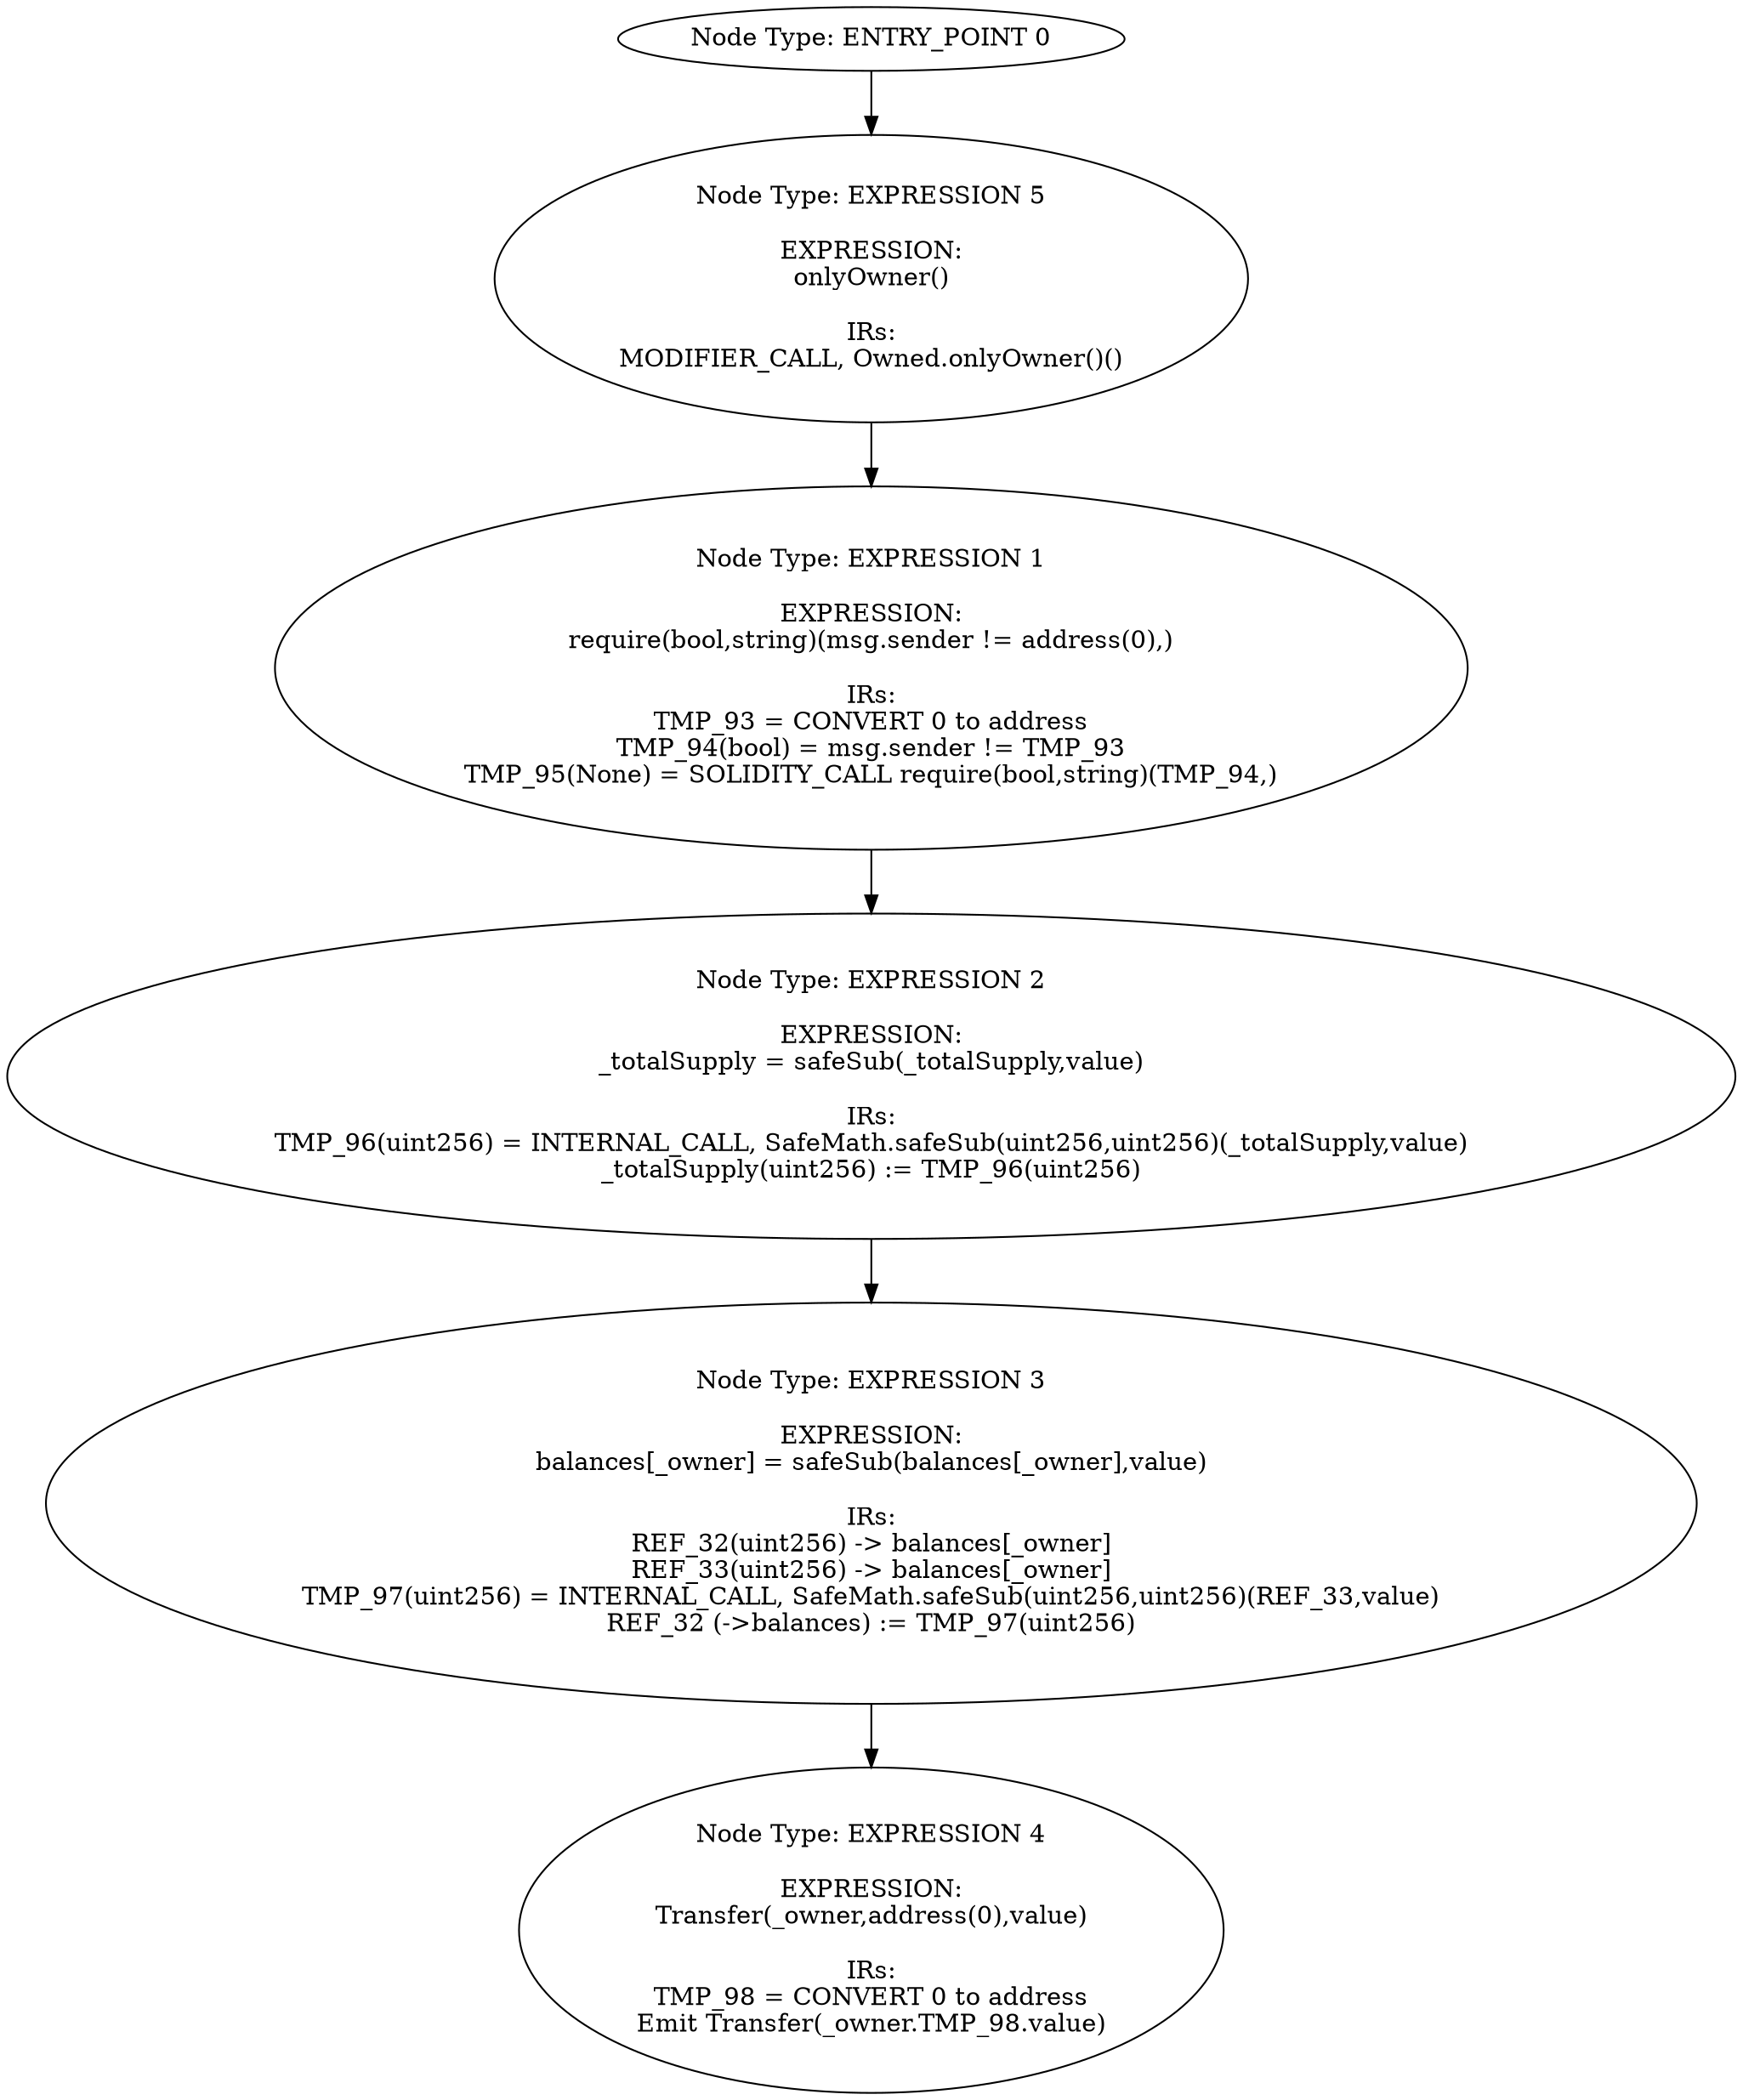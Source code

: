 digraph{
0[label="Node Type: ENTRY_POINT 0
"];
0->5;
1[label="Node Type: EXPRESSION 1

EXPRESSION:
require(bool,string)(msg.sender != address(0),)

IRs:
TMP_93 = CONVERT 0 to address
TMP_94(bool) = msg.sender != TMP_93
TMP_95(None) = SOLIDITY_CALL require(bool,string)(TMP_94,)"];
1->2;
2[label="Node Type: EXPRESSION 2

EXPRESSION:
_totalSupply = safeSub(_totalSupply,value)

IRs:
TMP_96(uint256) = INTERNAL_CALL, SafeMath.safeSub(uint256,uint256)(_totalSupply,value)
_totalSupply(uint256) := TMP_96(uint256)"];
2->3;
3[label="Node Type: EXPRESSION 3

EXPRESSION:
balances[_owner] = safeSub(balances[_owner],value)

IRs:
REF_32(uint256) -> balances[_owner]
REF_33(uint256) -> balances[_owner]
TMP_97(uint256) = INTERNAL_CALL, SafeMath.safeSub(uint256,uint256)(REF_33,value)
REF_32 (->balances) := TMP_97(uint256)"];
3->4;
4[label="Node Type: EXPRESSION 4

EXPRESSION:
Transfer(_owner,address(0),value)

IRs:
TMP_98 = CONVERT 0 to address
Emit Transfer(_owner.TMP_98.value)"];
5[label="Node Type: EXPRESSION 5

EXPRESSION:
onlyOwner()

IRs:
MODIFIER_CALL, Owned.onlyOwner()()"];
5->1;
}
